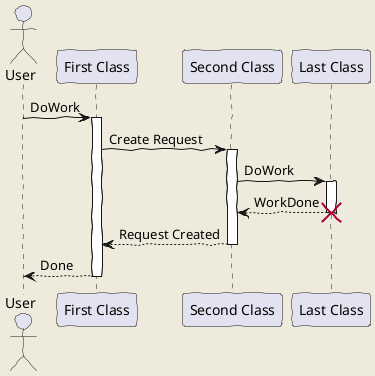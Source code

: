 @startuml
skinparam backgroundColor #EEEBDC
skinparam handwritten true

' skinparam sequence {
' 	ArrowColor DeepSkyBlue
' 	ActorBorderColor DeepSkyBlue
' 	LifeLineBorderColor blue
' 	LifeLineBackgroundColor #A9DCDF
	
' 	ParticipantBorderColor DeepSkyBlue
' 	ParticipantBackgroundColor DodgerBlue
' 	ParticipantFontName Impact
' 	ParticipantFontSize 17
' 	ParticipantFontColor #A9DCDF
	
' 	ActorBackgroundColor aqua
' 	ActorFontColor DeepSkyBlue
' 	ActorFontSize 17
' 	ActorFontName Aapex
' }

actor User
participant "First Class" as A
participant "Second Class" as B
participant "Last Class" as C

User -> A: DoWork
activate A

A -> B: Create Request
activate B

B -> C: DoWork
activate C
C --> B: WorkDone
destroy C

B --> A: Request Created
deactivate B

A --> User: Done
deactivate A

@enduml